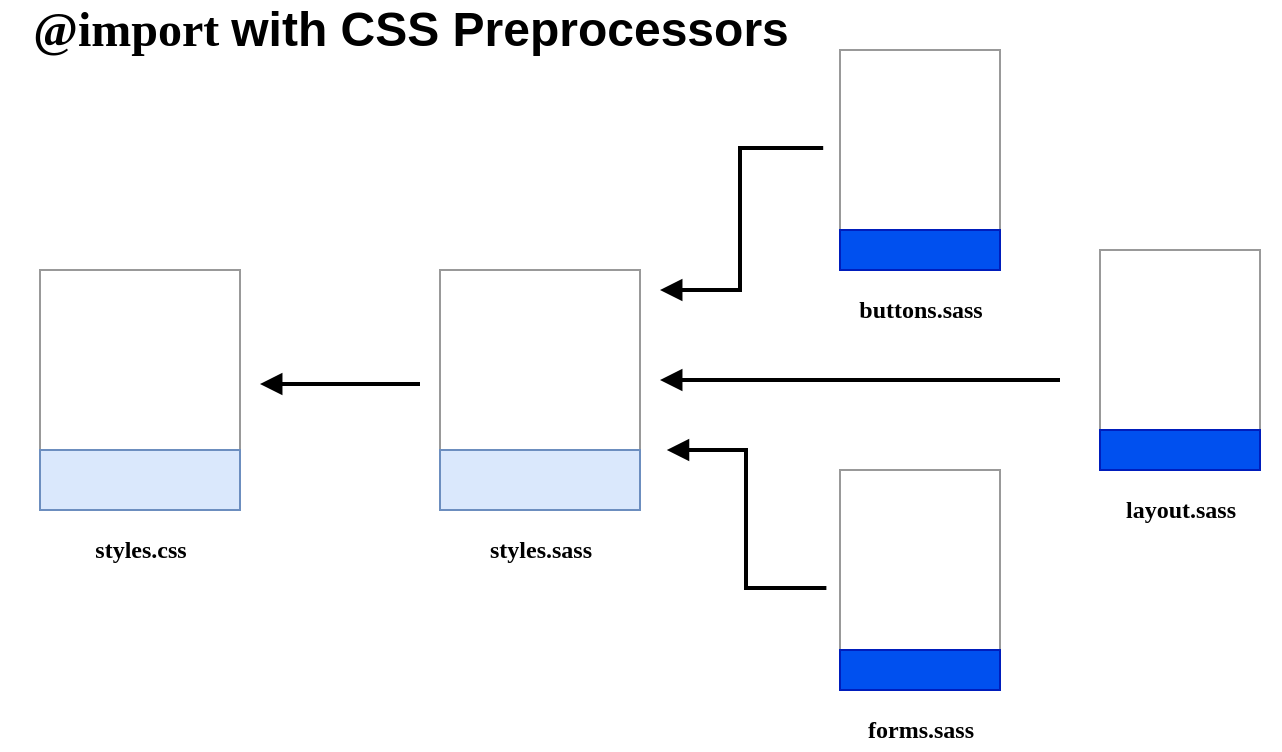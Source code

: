 <mxfile version="14.0.1" type="device"><diagram id="br5eVUSbhmVI1DGPmGAj" name="Page-1"><mxGraphModel dx="1038" dy="548" grid="1" gridSize="10" guides="1" tooltips="1" connect="1" arrows="1" fold="1" page="1" pageScale="1" pageWidth="850" pageHeight="1100" math="0" shadow="0"><root><mxCell id="0"/><mxCell id="1" parent="0"/><mxCell id="5SU_O14dYg4GIL7TcId--4" value="" style="rounded=0;whiteSpace=wrap;html=1;strokeColor=#999999;" vertex="1" parent="1"><mxGeometry x="120" y="160" width="100" height="90" as="geometry"/></mxCell><mxCell id="5SU_O14dYg4GIL7TcId--10" value="" style="rounded=0;whiteSpace=wrap;html=1;fillColor=#dae8fc;strokeColor=#6c8ebf;" vertex="1" parent="1"><mxGeometry x="120" y="250" width="100" height="30" as="geometry"/></mxCell><mxCell id="5SU_O14dYg4GIL7TcId--11" value="" style="rounded=0;whiteSpace=wrap;html=1;strokeColor=#999999;" vertex="1" parent="1"><mxGeometry x="320" y="160" width="100" height="90" as="geometry"/></mxCell><mxCell id="5SU_O14dYg4GIL7TcId--12" value="" style="rounded=0;whiteSpace=wrap;html=1;fillColor=#dae8fc;strokeColor=#6c8ebf;" vertex="1" parent="1"><mxGeometry x="320" y="250" width="100" height="30" as="geometry"/></mxCell><mxCell id="5SU_O14dYg4GIL7TcId--17" value="" style="rounded=0;whiteSpace=wrap;html=1;strokeColor=#999999;" vertex="1" parent="1"><mxGeometry x="520" y="260" width="80" height="90" as="geometry"/></mxCell><mxCell id="5SU_O14dYg4GIL7TcId--18" value="" style="rounded=0;whiteSpace=wrap;html=1;fillColor=#0050ef;strokeColor=#001DBC;fontColor=#ffffff;" vertex="1" parent="1"><mxGeometry x="520" y="350" width="80" height="20" as="geometry"/></mxCell><mxCell id="5SU_O14dYg4GIL7TcId--19" value="&lt;font face=&quot;Lucida Console&quot;&gt;forms.sass&lt;/font&gt;" style="text;html=1;resizable=0;autosize=1;align=center;verticalAlign=middle;points=[];fillColor=none;strokeColor=none;rounded=0;fontStyle=1" vertex="1" parent="1"><mxGeometry x="515" y="380" width="90" height="20" as="geometry"/></mxCell><mxCell id="5SU_O14dYg4GIL7TcId--26" style="edgeStyle=orthogonalEdgeStyle;rounded=0;orthogonalLoop=1;jettySize=auto;html=1;endArrow=block;endFill=1;strokeWidth=2;" edge="1" parent="1"><mxGeometry relative="1" as="geometry"><mxPoint x="430" y="215" as="targetPoint"/><mxPoint x="630" y="215" as="sourcePoint"/></mxGeometry></mxCell><mxCell id="5SU_O14dYg4GIL7TcId--20" value="" style="rounded=0;whiteSpace=wrap;html=1;strokeColor=#999999;" vertex="1" parent="1"><mxGeometry x="650" y="150" width="80" height="90" as="geometry"/></mxCell><mxCell id="5SU_O14dYg4GIL7TcId--21" value="" style="rounded=0;whiteSpace=wrap;html=1;fillColor=#0050ef;strokeColor=#001DBC;fontColor=#ffffff;" vertex="1" parent="1"><mxGeometry x="650" y="240" width="80" height="20" as="geometry"/></mxCell><mxCell id="5SU_O14dYg4GIL7TcId--22" value="&lt;font face=&quot;Lucida Console&quot;&gt;layout.sass&lt;/font&gt;" style="text;html=1;resizable=0;autosize=1;align=center;verticalAlign=middle;points=[];fillColor=none;strokeColor=none;rounded=0;fontStyle=1" vertex="1" parent="1"><mxGeometry x="640" y="270" width="100" height="20" as="geometry"/></mxCell><mxCell id="5SU_O14dYg4GIL7TcId--23" value="" style="rounded=0;whiteSpace=wrap;html=1;strokeColor=#999999;" vertex="1" parent="1"><mxGeometry x="520" y="50" width="80" height="90" as="geometry"/></mxCell><mxCell id="5SU_O14dYg4GIL7TcId--24" value="" style="rounded=0;whiteSpace=wrap;html=1;fillColor=#0050ef;strokeColor=#001DBC;fontColor=#ffffff;" vertex="1" parent="1"><mxGeometry x="520" y="140" width="80" height="20" as="geometry"/></mxCell><mxCell id="5SU_O14dYg4GIL7TcId--25" value="&lt;font face=&quot;Lucida Console&quot;&gt;buttons.sass&lt;/font&gt;" style="text;html=1;resizable=0;autosize=1;align=center;verticalAlign=middle;points=[];fillColor=none;strokeColor=none;rounded=0;fontStyle=1" vertex="1" parent="1"><mxGeometry x="505" y="170" width="110" height="20" as="geometry"/></mxCell><mxCell id="5SU_O14dYg4GIL7TcId--27" style="edgeStyle=orthogonalEdgeStyle;rounded=0;orthogonalLoop=1;jettySize=auto;html=1;endArrow=block;endFill=1;strokeWidth=2;exitX=-0.105;exitY=0.544;exitDx=0;exitDy=0;exitPerimeter=0;" edge="1" parent="1" source="5SU_O14dYg4GIL7TcId--23"><mxGeometry relative="1" as="geometry"><mxPoint x="430" y="170" as="targetPoint"/><mxPoint x="510" y="110" as="sourcePoint"/><Array as="points"><mxPoint x="470" y="99"/><mxPoint x="470" y="170"/></Array></mxGeometry></mxCell><mxCell id="5SU_O14dYg4GIL7TcId--28" style="edgeStyle=orthogonalEdgeStyle;rounded=0;orthogonalLoop=1;jettySize=auto;html=1;endArrow=block;endFill=1;strokeWidth=2;" edge="1" parent="1"><mxGeometry relative="1" as="geometry"><mxPoint x="230" y="217" as="targetPoint"/><mxPoint x="310" y="217" as="sourcePoint"/></mxGeometry></mxCell><mxCell id="5SU_O14dYg4GIL7TcId--29" value="&lt;font face=&quot;Lucida Console&quot;&gt;styles.sass&lt;/font&gt;" style="text;html=1;resizable=0;autosize=1;align=center;verticalAlign=middle;points=[];fillColor=none;strokeColor=none;rounded=0;fontStyle=1" vertex="1" parent="1"><mxGeometry x="320" y="290" width="100" height="20" as="geometry"/></mxCell><mxCell id="5SU_O14dYg4GIL7TcId--30" value="&lt;font face=&quot;Lucida Console&quot;&gt;styles.css&lt;/font&gt;" style="text;html=1;resizable=0;autosize=1;align=center;verticalAlign=middle;points=[];fillColor=none;strokeColor=none;rounded=0;fontStyle=1" vertex="1" parent="1"><mxGeometry x="125" y="290" width="90" height="20" as="geometry"/></mxCell><mxCell id="5SU_O14dYg4GIL7TcId--31" style="edgeStyle=orthogonalEdgeStyle;rounded=0;orthogonalLoop=1;jettySize=auto;html=1;endArrow=block;endFill=1;strokeWidth=2;exitX=-0.085;exitY=0.656;exitDx=0;exitDy=0;exitPerimeter=0;" edge="1" parent="1" source="5SU_O14dYg4GIL7TcId--17"><mxGeometry relative="1" as="geometry"><mxPoint x="433.4" y="250" as="targetPoint"/><mxPoint x="515.0" y="178.96" as="sourcePoint"/><Array as="points"><mxPoint x="473" y="319"/><mxPoint x="473" y="250"/></Array></mxGeometry></mxCell><mxCell id="5SU_O14dYg4GIL7TcId--32" value="&lt;font style=&quot;font-size: 24px&quot;&gt;&lt;b&gt;&lt;font face=&quot;Lucida Console&quot;&gt;&lt;font&gt;@import&lt;/font&gt; &lt;/font&gt;&lt;font&gt;with CSS Preprocessors&lt;/font&gt;&lt;/b&gt;&lt;/font&gt;" style="text;html=1;resizable=0;autosize=1;align=center;verticalAlign=middle;points=[];fillColor=none;strokeColor=none;rounded=0;" vertex="1" parent="1"><mxGeometry x="100" y="30" width="410" height="20" as="geometry"/></mxCell></root></mxGraphModel></diagram></mxfile>
